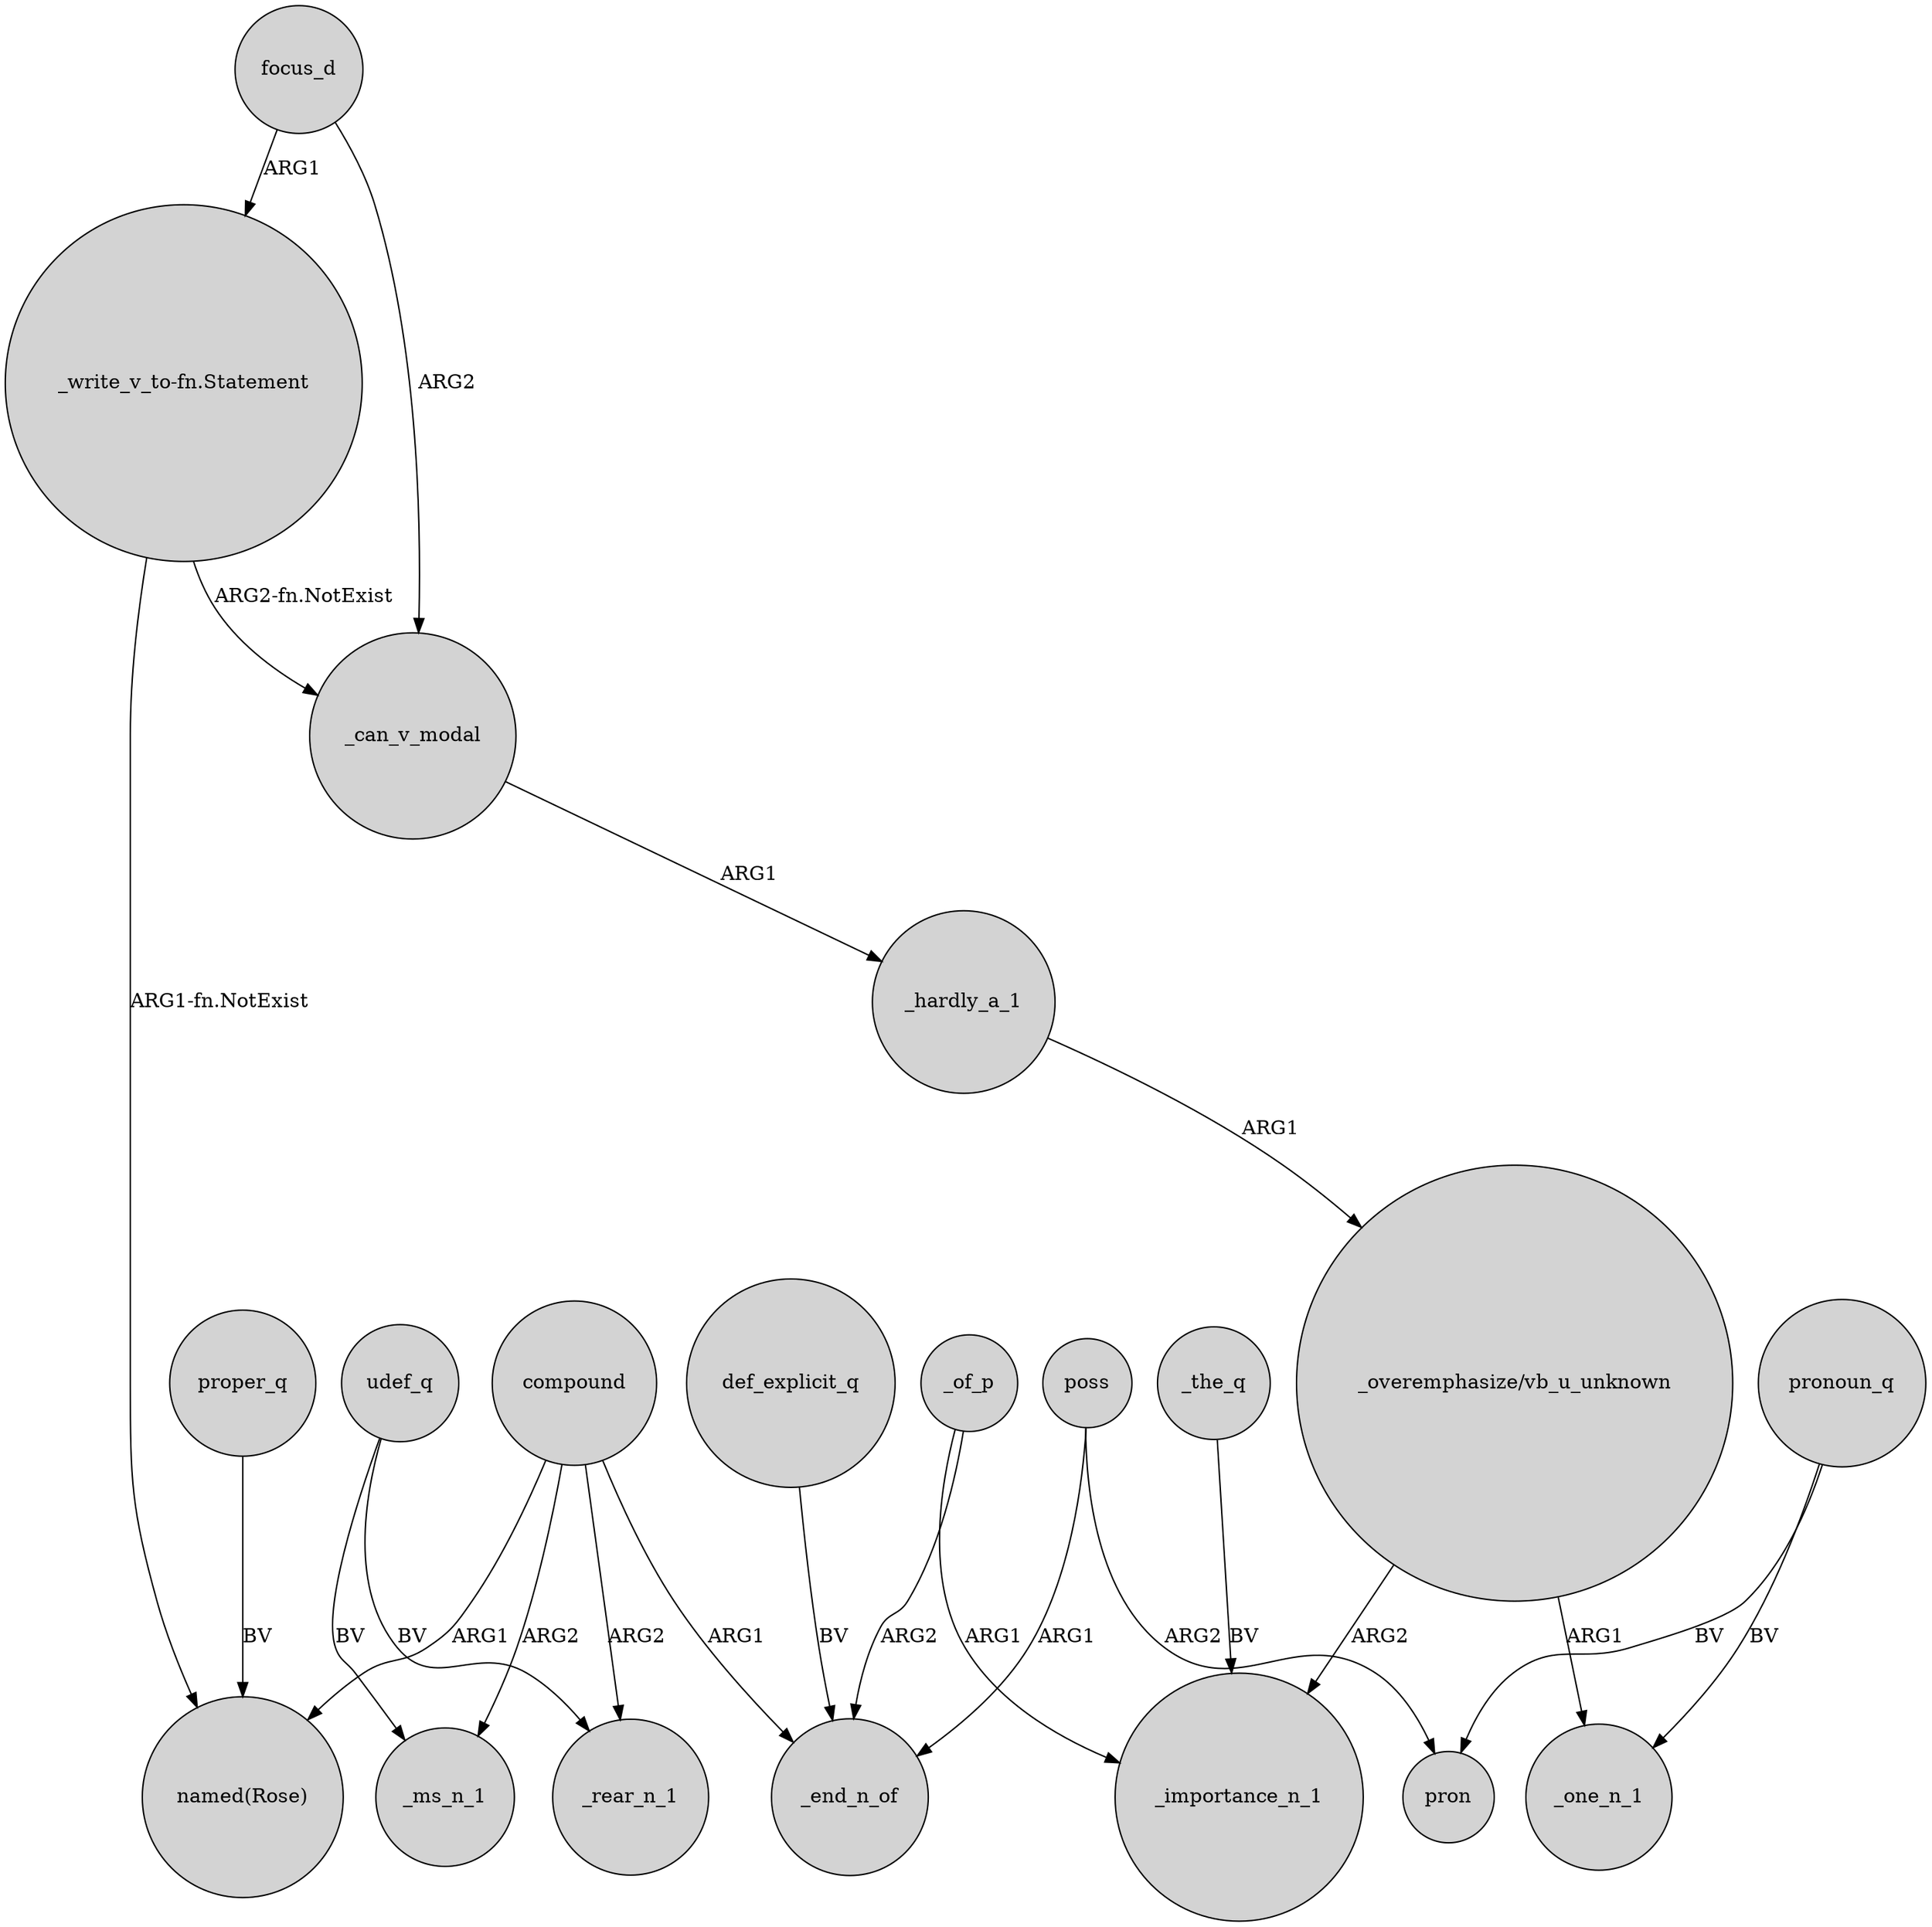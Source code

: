 digraph {
	node [shape=circle style=filled]
	"_write_v_to-fn.Statement" -> "named(Rose)" [label="ARG1-fn.NotExist"]
	_of_p -> _importance_n_1 [label=ARG1]
	poss -> pron [label=ARG2]
	_hardly_a_1 -> "_overemphasize/vb_u_unknown" [label=ARG1]
	udef_q -> _rear_n_1 [label=BV]
	poss -> _end_n_of [label=ARG1]
	_of_p -> _end_n_of [label=ARG2]
	compound -> "named(Rose)" [label=ARG1]
	compound -> _ms_n_1 [label=ARG2]
	compound -> _rear_n_1 [label=ARG2]
	_can_v_modal -> _hardly_a_1 [label=ARG1]
	pronoun_q -> pron [label=BV]
	"_overemphasize/vb_u_unknown" -> _importance_n_1 [label=ARG2]
	def_explicit_q -> _end_n_of [label=BV]
	udef_q -> _ms_n_1 [label=BV]
	pronoun_q -> _one_n_1 [label=BV]
	_the_q -> _importance_n_1 [label=BV]
	"_overemphasize/vb_u_unknown" -> _one_n_1 [label=ARG1]
	proper_q -> "named(Rose)" [label=BV]
	focus_d -> "_write_v_to-fn.Statement" [label=ARG1]
	"_write_v_to-fn.Statement" -> _can_v_modal [label="ARG2-fn.NotExist"]
	compound -> _end_n_of [label=ARG1]
	focus_d -> _can_v_modal [label=ARG2]
}
